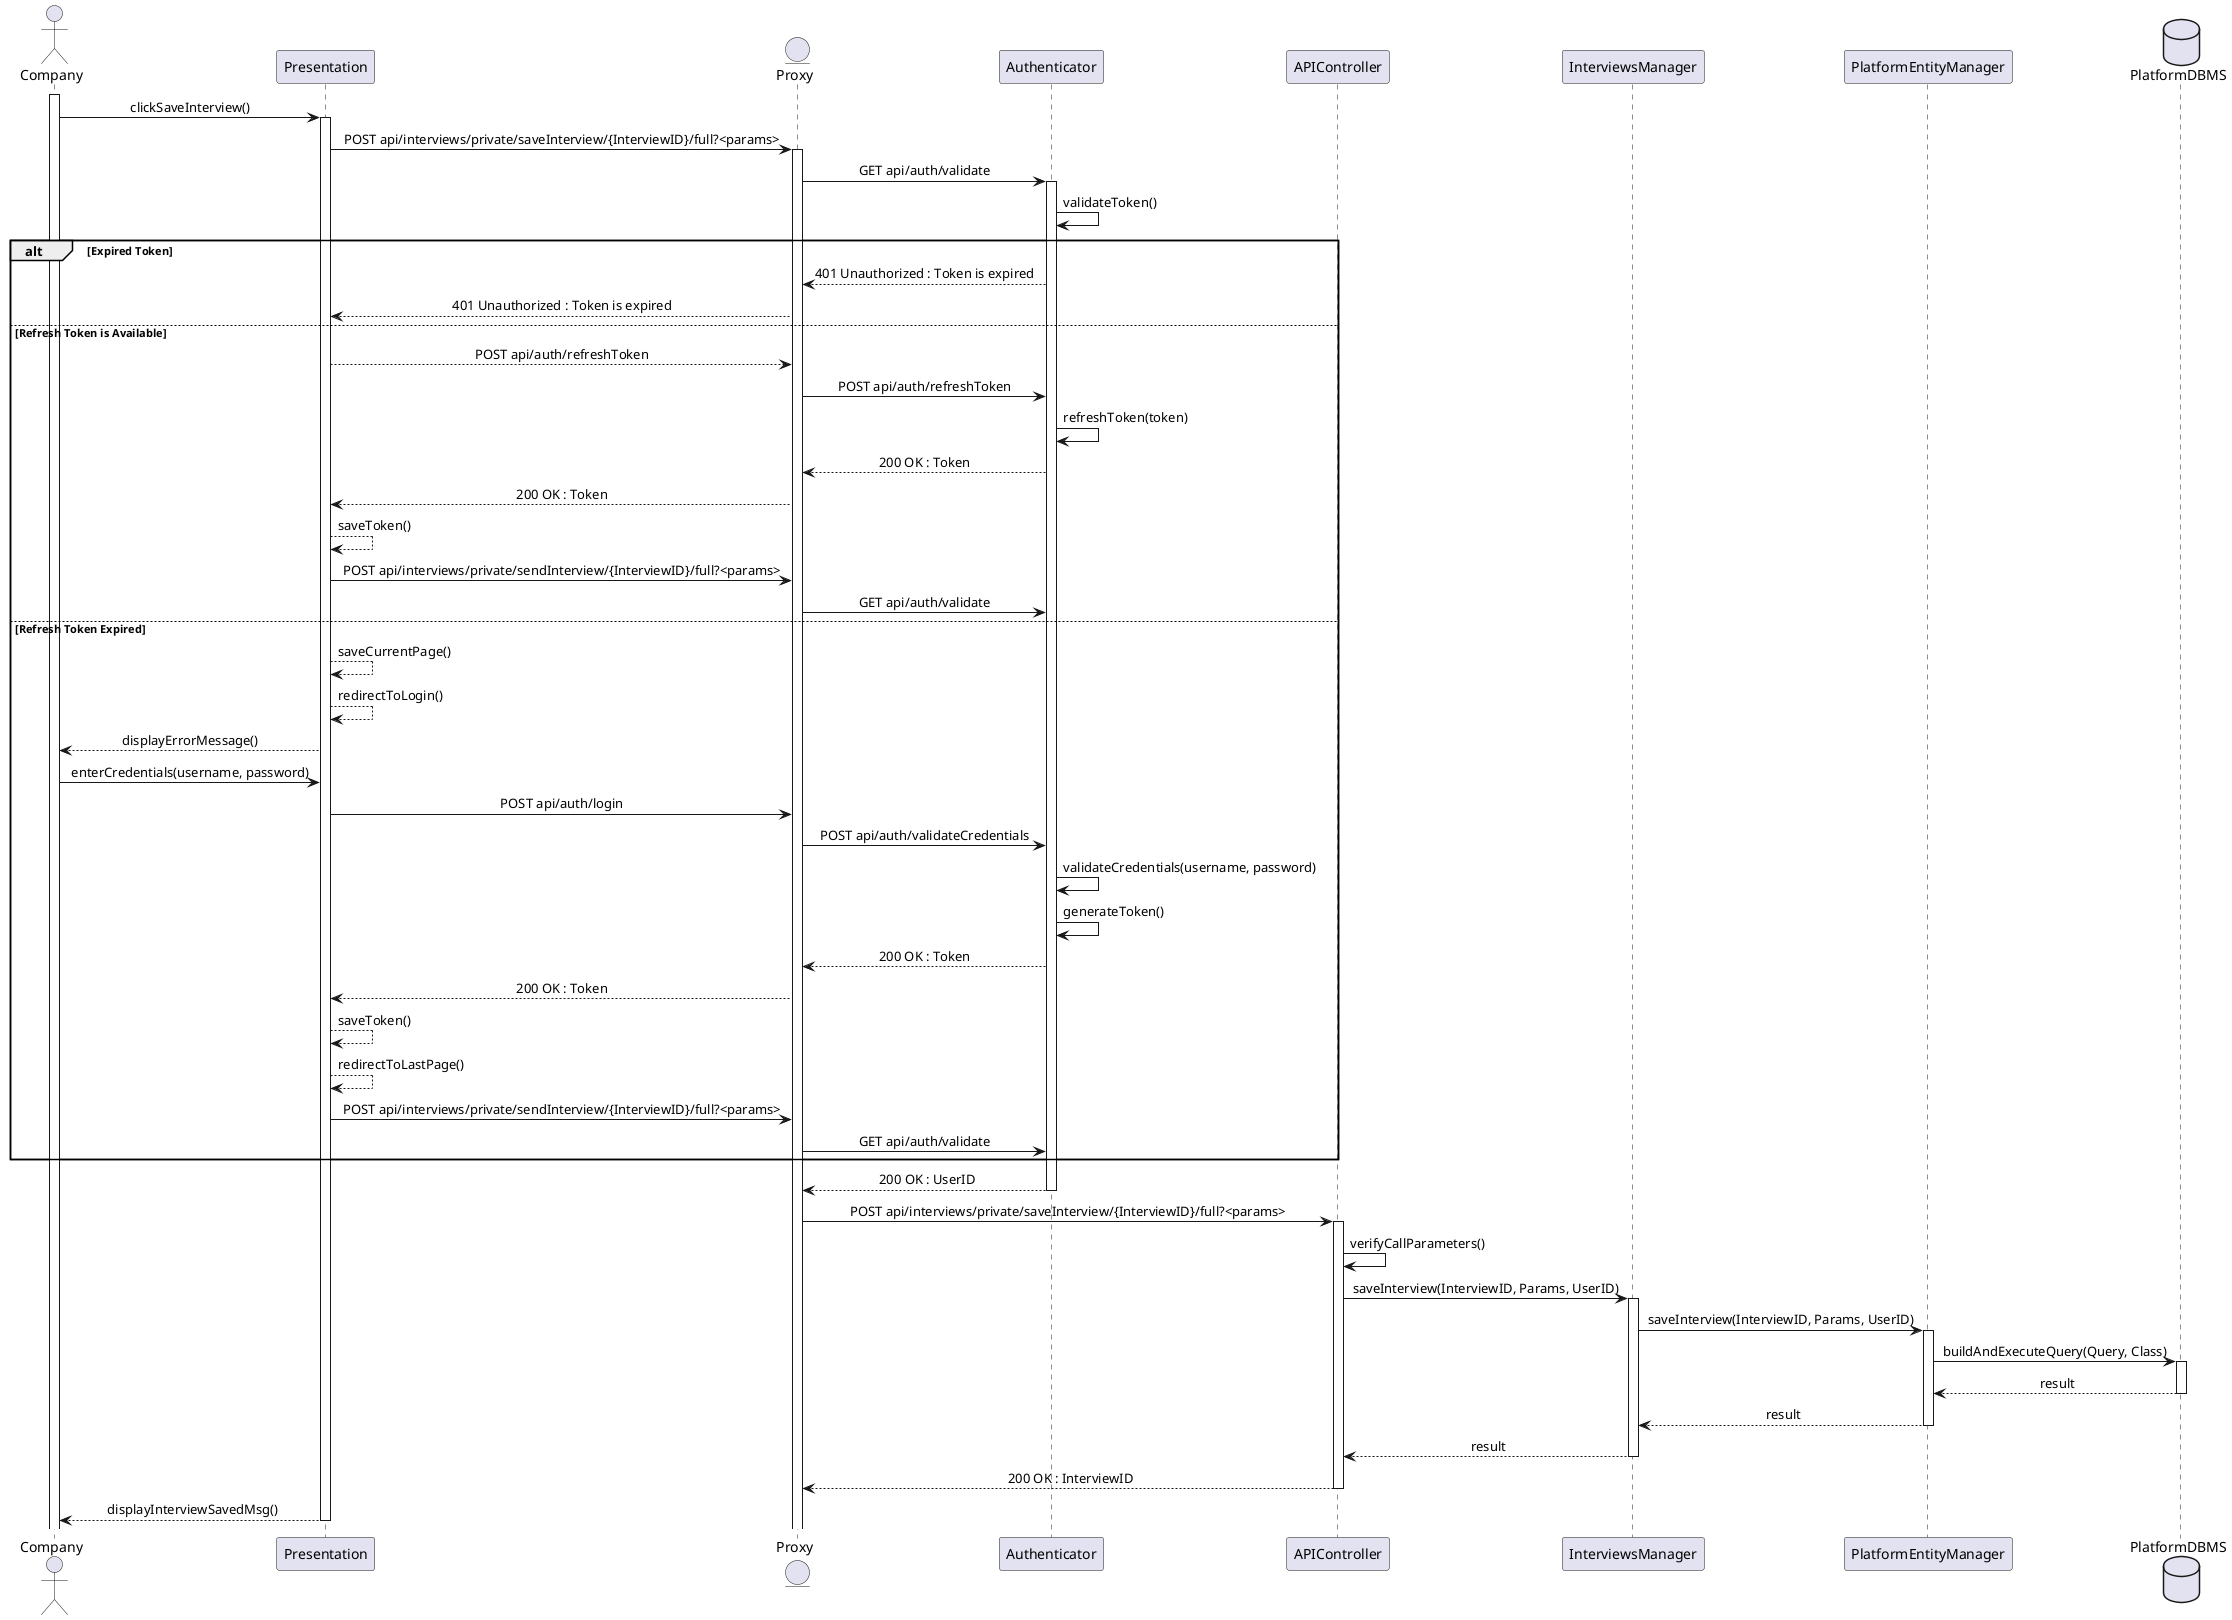 @startuml StudentSubmitInterview
skinparam sequenceMessageAlign center
actor       Company
participant Presentation
entity      Proxy
participant Authenticator
participant APIController
participant InterviewsManager
participant PlatformEntityManager
database    PlatformDBMS

activate Company
Company -> Presentation : clickSaveInterview()
activate Presentation
Presentation -> Proxy : POST api/interviews/private/saveInterview/{InterviewID}/full?<params>
activate Proxy
Proxy -> Authenticator : GET api/auth/validate
activate Authenticator
Authenticator -> Authenticator : validateToken()
alt Expired Token
    Authenticator --> Proxy : 401 Unauthorized : Token is expired
    Proxy --> Presentation : 401 Unauthorized : Token is expired
    else Refresh Token is Available
        Presentation --> Proxy : POST api/auth/refreshToken
        Proxy -> Authenticator : POST api/auth/refreshToken
        Authenticator -> Authenticator : refreshToken(token)
        Authenticator --> Proxy : 200 OK : Token
        Proxy --> Presentation : 200 OK : Token
        Presentation --> Presentation : saveToken()
        Presentation -> Proxy : POST api/interviews/private/sendInterview/{InterviewID}/full?<params>
        Proxy -> Authenticator : GET api/auth/validate
    else Refresh Token Expired
        Presentation --> Presentation : saveCurrentPage()
        Presentation --> Presentation : redirectToLogin()
        Presentation --> Company : displayErrorMessage()
        Company -> Presentation : enterCredentials(username, password)
        Presentation -> Proxy : POST api/auth/login
        Proxy -> Authenticator : POST api/auth/validateCredentials
        Authenticator -> Authenticator : validateCredentials(username, password)
        Authenticator -> Authenticator : generateToken()
        Authenticator --> Proxy : 200 OK : Token
        Proxy --> Presentation : 200 OK : Token
        Presentation --> Presentation : saveToken()
        Presentation --> Presentation : redirectToLastPage() 
        Presentation -> Proxy : POST api/interviews/private/sendInterview/{InterviewID}/full?<params>
        Proxy -> Authenticator : GET api/auth/validate
end
Authenticator --> Proxy : 200 OK : UserID
deactivate Authenticator
Proxy -> APIController : POST api/interviews/private/saveInterview/{InterviewID}/full?<params>
activate APIController
APIController -> APIController : verifyCallParameters()
APIController -> InterviewsManager : saveInterview(InterviewID, Params, UserID)
activate InterviewsManager
InterviewsManager -> PlatformEntityManager : saveInterview(InterviewID, Params, UserID)
activate PlatformEntityManager
PlatformEntityManager -> PlatformDBMS : buildAndExecuteQuery(Query, Class)
activate PlatformDBMS
PlatformDBMS --> PlatformEntityManager : result
deactivate PlatformDBMS
PlatformEntityManager --> InterviewsManager : result
deactivate PlatformEntityManager
InterviewsManager --> APIController : result
deactivate InterviewsManager
APIController --> Proxy : 200 OK : InterviewID
deactivate APIController
Presentation --> Company : displayInterviewSavedMsg()
deactivate Presentation
